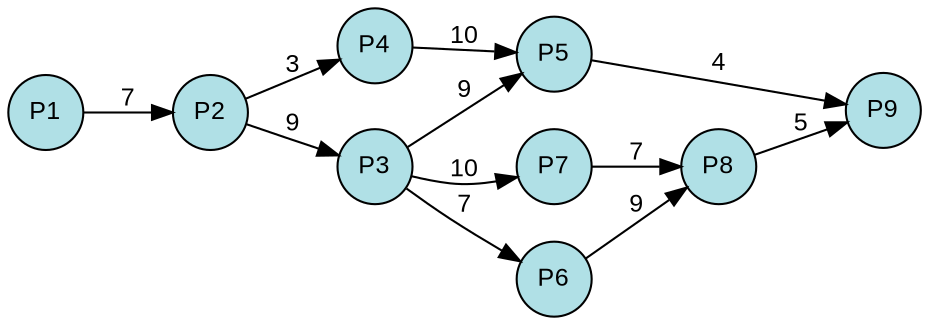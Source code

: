 digraph {
  splines=true;
node [margin=0 fontname=arial fontcolor=black fontsize=12 shape=circle width=0.5 fixedsize=true style=filled fillcolor=powderblue]
  1 [label="P1"]
  2 [label="P2"]
  3 [label="P3"]
  4 [label="P4"]
  5 [label="P5"]
  6 [label="P6"]
  7 [label="P7"]
  8 [label="P8"]
  9 [label="P9"]
rankdir=LR
edge [margin=0 fontname=arial fontcolor=black fontsize=12]
	1 -> 2 [label="7"]
	2 -> 3 [label="9"]
	2 -> 4 [label="3"]
	3 -> 5 [label="9"]
	4 -> 5 [label="10"]
	3 -> 6 [label="7"]
	3 -> 7 [label="10"]
	6 -> 8 [label="9"]
	7 -> 8 [label="7"]
	5 -> 9 [label="4"]
	8 -> 9 [label="5"]
	{rank=same  1 }
	{rank=same  2 }
	{rank=same  3, 4 }
	{rank=same  5, 6, 7 }
	{rank=same  8 }
	{rank=same  9 }
} 

